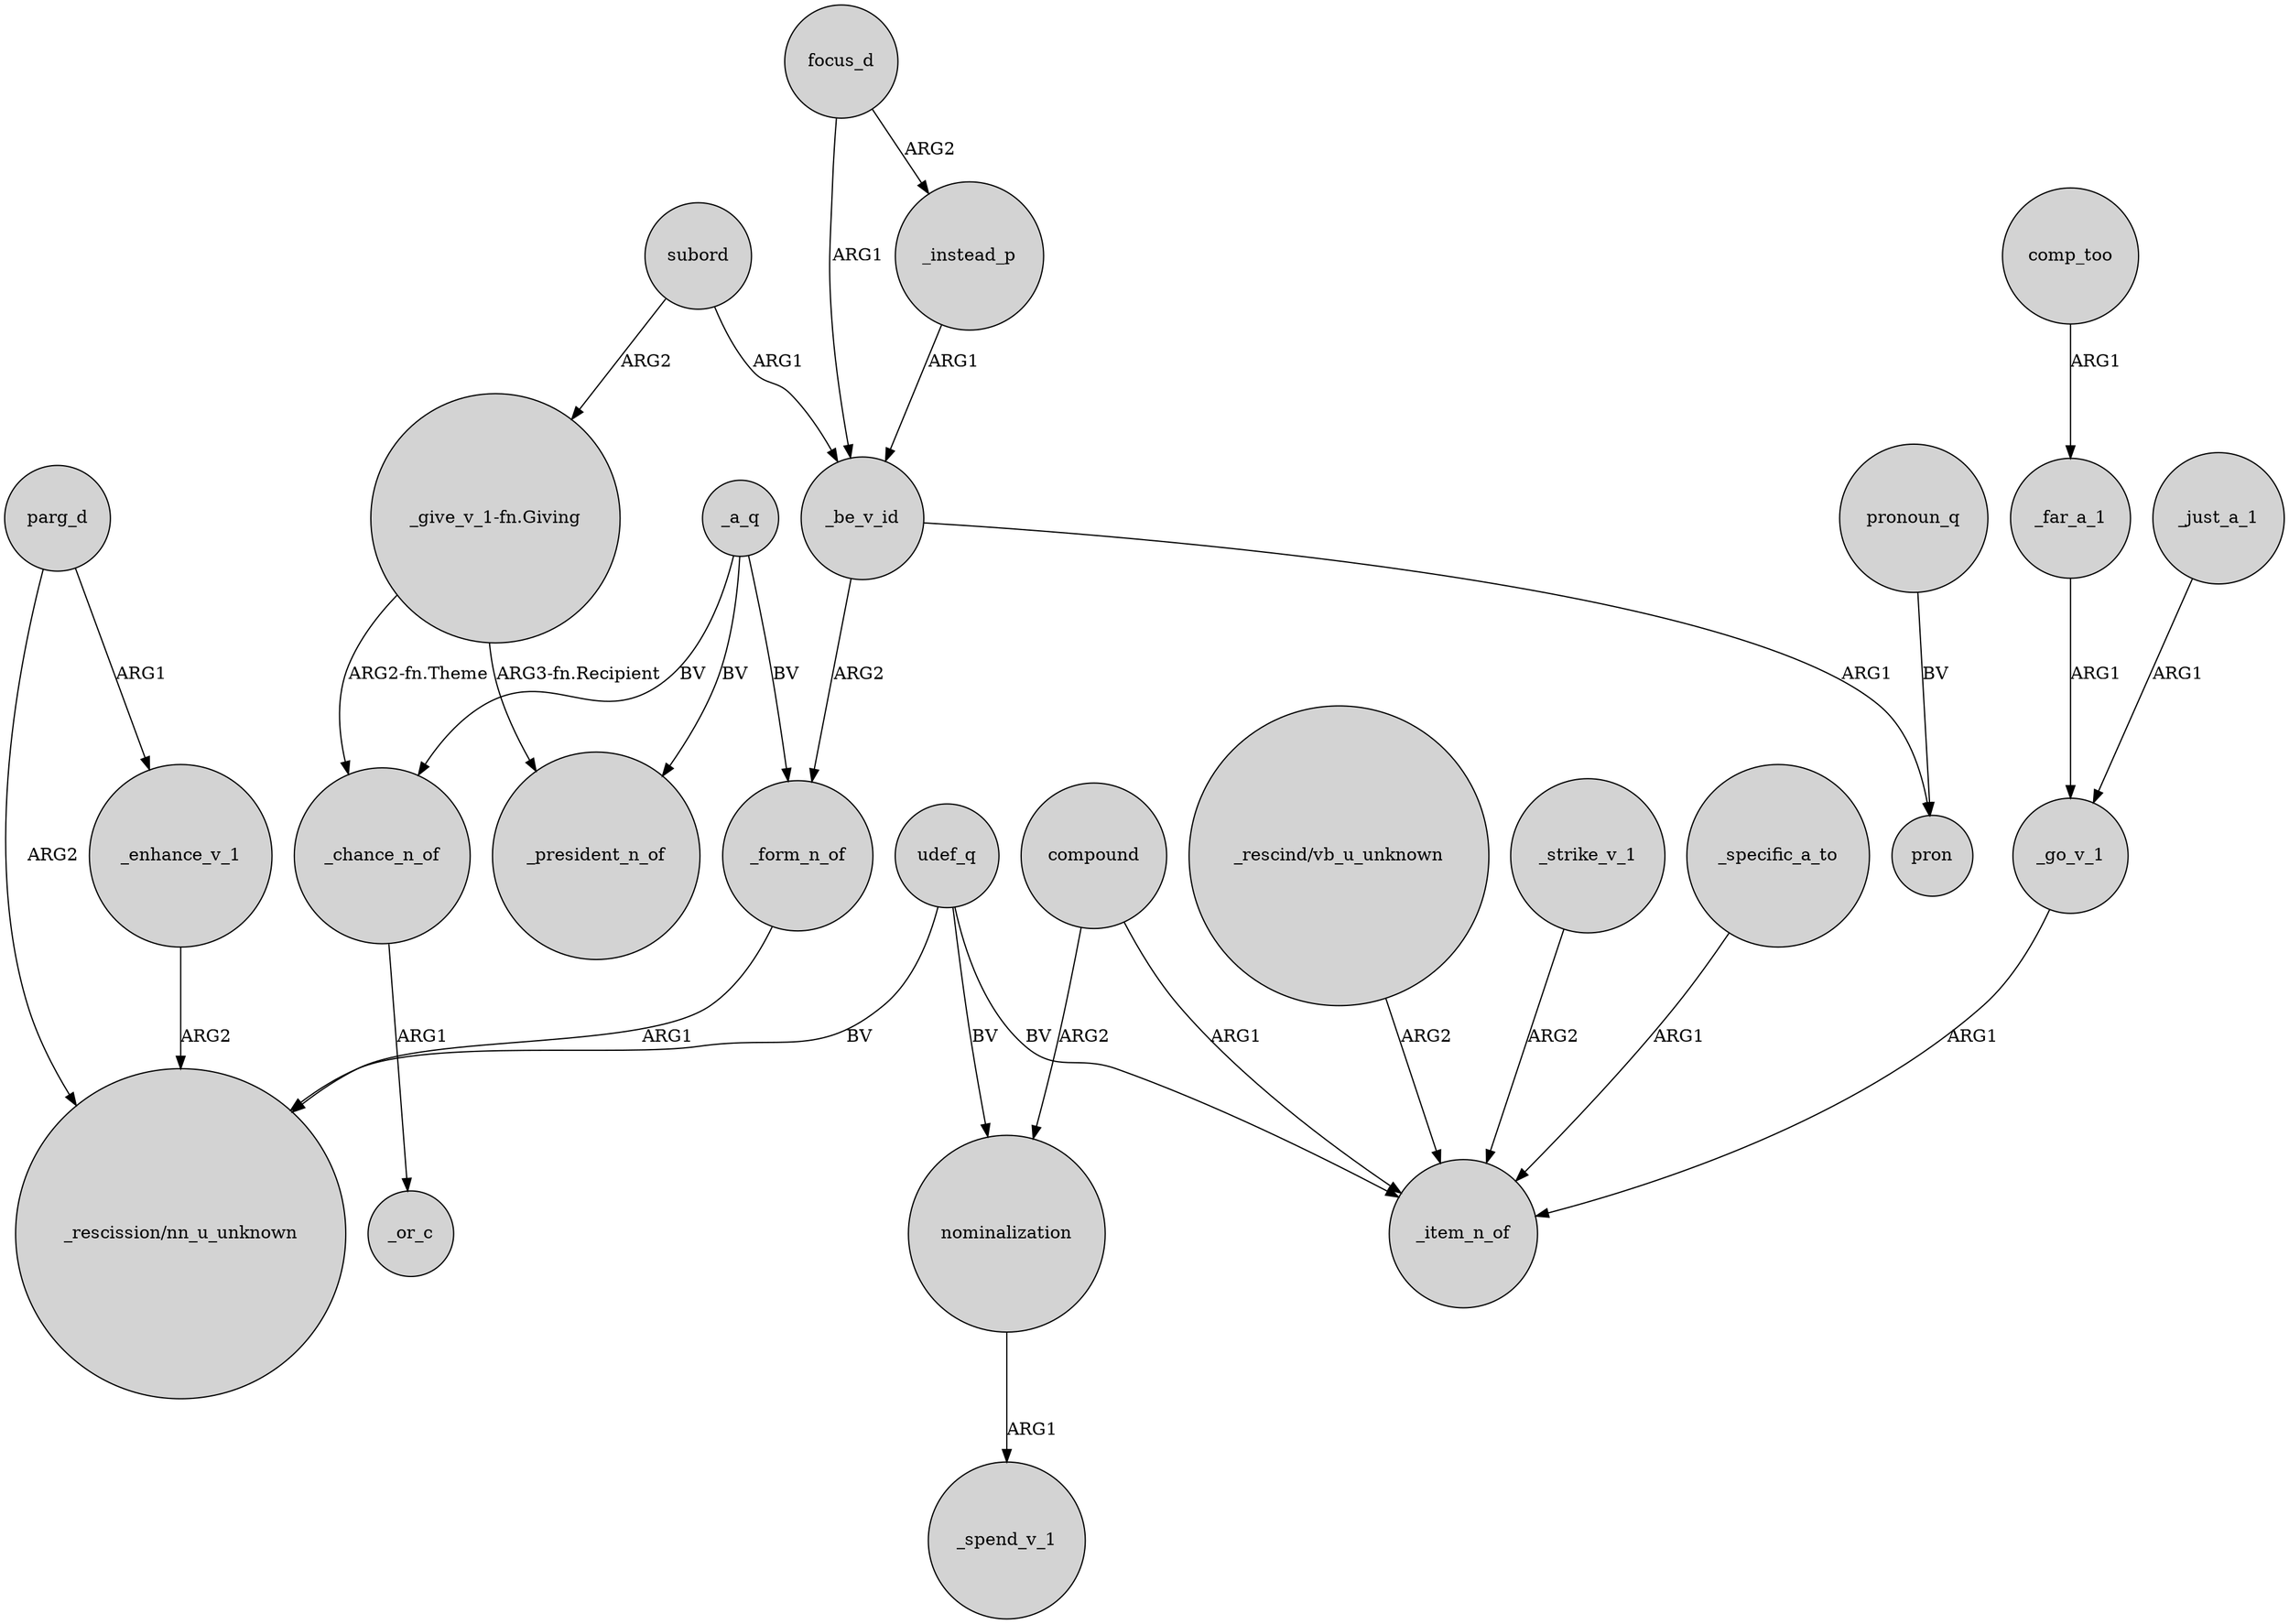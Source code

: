 digraph {
	node [shape=circle style=filled]
	subord -> _be_v_id [label=ARG1]
	nominalization -> _spend_v_1 [label=ARG1]
	"_rescind/vb_u_unknown" -> _item_n_of [label=ARG2]
	parg_d -> "_rescission/nn_u_unknown" [label=ARG2]
	_a_q -> _form_n_of [label=BV]
	_instead_p -> _be_v_id [label=ARG1]
	_strike_v_1 -> _item_n_of [label=ARG2]
	compound -> nominalization [label=ARG2]
	_chance_n_of -> _or_c [label=ARG1]
	_enhance_v_1 -> "_rescission/nn_u_unknown" [label=ARG2]
	_be_v_id -> pron [label=ARG1]
	pronoun_q -> pron [label=BV]
	compound -> _item_n_of [label=ARG1]
	udef_q -> _item_n_of [label=BV]
	focus_d -> _be_v_id [label=ARG1]
	_go_v_1 -> _item_n_of [label=ARG1]
	"_give_v_1-fn.Giving" -> _president_n_of [label="ARG3-fn.Recipient"]
	_a_q -> _chance_n_of [label=BV]
	parg_d -> _enhance_v_1 [label=ARG1]
	comp_too -> _far_a_1 [label=ARG1]
	_just_a_1 -> _go_v_1 [label=ARG1]
	_be_v_id -> _form_n_of [label=ARG2]
	udef_q -> nominalization [label=BV]
	_a_q -> _president_n_of [label=BV]
	_far_a_1 -> _go_v_1 [label=ARG1]
	_form_n_of -> "_rescission/nn_u_unknown" [label=ARG1]
	subord -> "_give_v_1-fn.Giving" [label=ARG2]
	_specific_a_to -> _item_n_of [label=ARG1]
	udef_q -> "_rescission/nn_u_unknown" [label=BV]
	"_give_v_1-fn.Giving" -> _chance_n_of [label="ARG2-fn.Theme"]
	focus_d -> _instead_p [label=ARG2]
}
